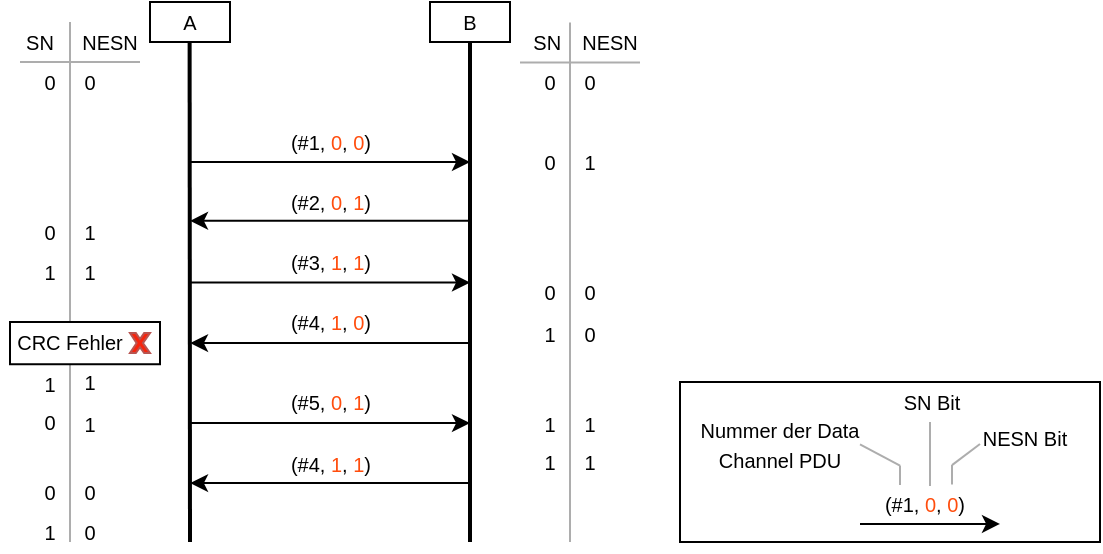 <mxfile version="14.6.13" type="device"><diagram id="nuXnUOCK2LHF_MTlGvH6" name="Page-1"><mxGraphModel dx="981" dy="569" grid="1" gridSize="10" guides="0" tooltips="1" connect="1" arrows="1" fold="1" page="1" pageScale="1" pageWidth="560" pageHeight="290" math="0" shadow="0"><root><mxCell id="0"/><mxCell id="1" parent="0"/><mxCell id="etwsx1ceexNikuXf6Dd8-89" value="" style="rounded=0;whiteSpace=wrap;html=1;fillColor=#FFFFFF;" vertex="1" parent="1"><mxGeometry x="340" y="200" width="210" height="80" as="geometry"/></mxCell><mxCell id="etwsx1ceexNikuXf6Dd8-40" value="" style="endArrow=none;html=1;strokeColor=#ADADAD;exitX=0;exitY=0.75;exitDx=0;exitDy=0;" edge="1" parent="1" source="etwsx1ceexNikuXf6Dd8-57"><mxGeometry width="50" height="50" relative="1" as="geometry"><mxPoint x="35" y="300" as="sourcePoint"/><mxPoint x="35" y="20" as="targetPoint"/></mxGeometry></mxCell><mxCell id="etwsx1ceexNikuXf6Dd8-58" value="1" style="text;html=1;strokeColor=none;fillColor=none;align=center;verticalAlign=middle;whiteSpace=wrap;rounded=0;fontSize=10;" vertex="1" parent="1"><mxGeometry x="15" y="265" width="20" height="20" as="geometry"/></mxCell><mxCell id="etwsx1ceexNikuXf6Dd8-44" value="" style="rounded=0;whiteSpace=wrap;html=1;fillColor=#FFFFFF;" vertex="1" parent="1"><mxGeometry x="5" y="170" width="75" height="21.12" as="geometry"/></mxCell><mxCell id="etwsx1ceexNikuXf6Dd8-9" value="SN" style="text;html=1;strokeColor=none;fillColor=none;align=center;verticalAlign=middle;whiteSpace=wrap;rounded=0;fontSize=10;" vertex="1" parent="1"><mxGeometry y="20.28" width="40" height="20" as="geometry"/></mxCell><mxCell id="etwsx1ceexNikuXf6Dd8-1" value="(#1,&lt;font color=&quot;#ff4d0d&quot;&gt; 0&lt;/font&gt;,&lt;font color=&quot;#ff4d0d&quot;&gt; 0&lt;/font&gt;)" style="text;html=1;strokeColor=none;fillColor=none;align=center;verticalAlign=middle;whiteSpace=wrap;rounded=0;fontSize=10;" vertex="1" parent="1"><mxGeometry x="142.5" y="70" width="45" height="20" as="geometry"/></mxCell><mxCell id="etwsx1ceexNikuXf6Dd8-2" value="" style="endArrow=none;html=1;strokeWidth=2;fontSize=10;" edge="1" parent="1"><mxGeometry width="50" height="50" relative="1" as="geometry"><mxPoint x="95" y="280" as="sourcePoint"/><mxPoint x="94.8" y="20.28" as="targetPoint"/></mxGeometry></mxCell><mxCell id="etwsx1ceexNikuXf6Dd8-3" value="" style="endArrow=none;html=1;strokeWidth=2;fontSize=10;" edge="1" parent="1"><mxGeometry width="50" height="50" relative="1" as="geometry"><mxPoint x="235" y="280" as="sourcePoint"/><mxPoint x="235" y="20.28" as="targetPoint"/></mxGeometry></mxCell><mxCell id="etwsx1ceexNikuXf6Dd8-4" value="" style="endArrow=classic;html=1;fontSize=10;" edge="1" parent="1"><mxGeometry width="50" height="50" relative="1" as="geometry"><mxPoint x="95" y="90" as="sourcePoint"/><mxPoint x="235" y="90" as="targetPoint"/></mxGeometry></mxCell><mxCell id="etwsx1ceexNikuXf6Dd8-5" value="A" style="rounded=0;whiteSpace=wrap;html=1;fontSize=10;" vertex="1" parent="1"><mxGeometry x="75" y="10" width="40" height="20" as="geometry"/></mxCell><mxCell id="etwsx1ceexNikuXf6Dd8-6" value="B" style="rounded=0;whiteSpace=wrap;html=1;fontSize=10;" vertex="1" parent="1"><mxGeometry x="215" y="10" width="40" height="20" as="geometry"/></mxCell><mxCell id="etwsx1ceexNikuXf6Dd8-7" value="NESN" style="text;html=1;strokeColor=none;fillColor=none;align=center;verticalAlign=middle;whiteSpace=wrap;rounded=0;fontSize=10;" vertex="1" parent="1"><mxGeometry x="35" y="20.28" width="40" height="20" as="geometry"/></mxCell><mxCell id="etwsx1ceexNikuXf6Dd8-8" value="NESN" style="text;html=1;strokeColor=none;fillColor=none;align=center;verticalAlign=middle;whiteSpace=wrap;rounded=0;fontSize=10;" vertex="1" parent="1"><mxGeometry x="285" y="20.28" width="40" height="20" as="geometry"/></mxCell><mxCell id="etwsx1ceexNikuXf6Dd8-10" value="SN&amp;nbsp;" style="text;html=1;strokeColor=none;fillColor=none;align=center;verticalAlign=middle;whiteSpace=wrap;rounded=0;fontSize=10;" vertex="1" parent="1"><mxGeometry x="255" y="20.28" width="40" height="20" as="geometry"/></mxCell><mxCell id="etwsx1ceexNikuXf6Dd8-11" value="" style="endArrow=classic;html=1;fontSize=10;" edge="1" parent="1"><mxGeometry width="50" height="50" relative="1" as="geometry"><mxPoint x="235" y="119.43" as="sourcePoint"/><mxPoint x="95" y="119.43" as="targetPoint"/></mxGeometry></mxCell><mxCell id="etwsx1ceexNikuXf6Dd8-12" value="0" style="text;html=1;strokeColor=none;fillColor=none;align=center;verticalAlign=middle;whiteSpace=wrap;rounded=0;fontSize=10;" vertex="1" parent="1"><mxGeometry x="15" y="40.28" width="20" height="20" as="geometry"/></mxCell><mxCell id="etwsx1ceexNikuXf6Dd8-19" value="" style="endArrow=classic;html=1;fontSize=10;" edge="1" parent="1"><mxGeometry width="50" height="50" relative="1" as="geometry"><mxPoint x="95" y="150.28" as="sourcePoint"/><mxPoint x="235" y="150.28" as="targetPoint"/></mxGeometry></mxCell><mxCell id="etwsx1ceexNikuXf6Dd8-23" value="" style="endArrow=classic;html=1;fontSize=10;" edge="1" parent="1"><mxGeometry width="50" height="50" relative="1" as="geometry"><mxPoint x="235" y="180.56" as="sourcePoint"/><mxPoint x="95" y="180.56" as="targetPoint"/></mxGeometry></mxCell><mxCell id="etwsx1ceexNikuXf6Dd8-25" value="" style="verticalLabelPosition=bottom;verticalAlign=top;html=1;shape=mxgraph.basic.x;labelBackgroundColor=#E8E8E8;fontSize=10;align=left;strokeColor=#b85450;fillColor=#F8240C;" vertex="1" parent="1"><mxGeometry x="65" y="175.56" width="10" height="10" as="geometry"/></mxCell><mxCell id="etwsx1ceexNikuXf6Dd8-29" value="" style="endArrow=classic;html=1;fontSize=10;" edge="1" parent="1"><mxGeometry width="50" height="50" relative="1" as="geometry"><mxPoint x="95" y="220.56" as="sourcePoint"/><mxPoint x="235" y="220.56" as="targetPoint"/></mxGeometry></mxCell><mxCell id="etwsx1ceexNikuXf6Dd8-33" value="" style="endArrow=classic;html=1;fontSize=10;" edge="1" parent="1"><mxGeometry width="50" height="50" relative="1" as="geometry"><mxPoint x="235" y="250.56" as="sourcePoint"/><mxPoint x="95" y="250.56" as="targetPoint"/></mxGeometry></mxCell><mxCell id="etwsx1ceexNikuXf6Dd8-41" value="" style="endArrow=none;html=1;strokeColor=#ADADAD;" edge="1" parent="1"><mxGeometry width="50" height="50" relative="1" as="geometry"><mxPoint x="70" y="40" as="sourcePoint"/><mxPoint x="10" y="40" as="targetPoint"/></mxGeometry></mxCell><mxCell id="etwsx1ceexNikuXf6Dd8-42" value="" style="endArrow=none;html=1;strokeColor=#ADADAD;" edge="1" parent="1"><mxGeometry width="50" height="50" relative="1" as="geometry"><mxPoint x="285" y="280" as="sourcePoint"/><mxPoint x="285" y="20.28" as="targetPoint"/></mxGeometry></mxCell><mxCell id="etwsx1ceexNikuXf6Dd8-43" value="" style="endArrow=none;html=1;strokeColor=#ADADAD;" edge="1" parent="1"><mxGeometry width="50" height="50" relative="1" as="geometry"><mxPoint x="320" y="40.28" as="sourcePoint"/><mxPoint x="260" y="40.28" as="targetPoint"/></mxGeometry></mxCell><mxCell id="etwsx1ceexNikuXf6Dd8-26" value="CRC Fehler" style="text;html=1;strokeColor=none;fillColor=none;align=center;verticalAlign=middle;whiteSpace=wrap;rounded=0;labelBackgroundColor=none;fontSize=10;fontColor=#000000;" vertex="1" parent="1"><mxGeometry y="170.28" width="70" height="20" as="geometry"/></mxCell><mxCell id="etwsx1ceexNikuXf6Dd8-46" value="0" style="text;html=1;strokeColor=none;fillColor=none;align=center;verticalAlign=middle;whiteSpace=wrap;rounded=0;fontSize=10;" vertex="1" parent="1"><mxGeometry x="35" y="40.28" width="20" height="20" as="geometry"/></mxCell><mxCell id="etwsx1ceexNikuXf6Dd8-47" value="0" style="text;html=1;strokeColor=none;fillColor=none;align=center;verticalAlign=middle;whiteSpace=wrap;rounded=0;fontSize=10;" vertex="1" parent="1"><mxGeometry x="15" y="115" width="20" height="20" as="geometry"/></mxCell><mxCell id="etwsx1ceexNikuXf6Dd8-48" value="1" style="text;html=1;strokeColor=none;fillColor=none;align=center;verticalAlign=middle;whiteSpace=wrap;rounded=0;fontSize=10;" vertex="1" parent="1"><mxGeometry x="35" y="115" width="20" height="20" as="geometry"/></mxCell><mxCell id="etwsx1ceexNikuXf6Dd8-49" value="1&lt;span style=&quot;color: rgba(0 , 0 , 0 , 0) ; font-family: monospace ; font-size: 0px&quot;&gt;%3CmxGraphModel%3E%3Croot%3E%3CmxCell%20id%3D%220%22%2F%3E%3CmxCell%20id%3D%221%22%20parent%3D%220%22%2F%3E%3CmxCell%20id%3D%222%22%20value%3D%220%22%20style%3D%22text%3Bhtml%3D1%3BstrokeColor%3Dnone%3BfillColor%3Dnone%3Balign%3Dcenter%3BverticalAlign%3Dmiddle%3BwhiteSpace%3Dwrap%3Brounded%3D0%3BfontSize%3D10%3B%22%20vertex%3D%221%22%20parent%3D%221%22%3E%3CmxGeometry%20x%3D%2210%22%20y%3D%2260.28%22%20width%3D%2220%22%20height%3D%2220%22%20as%3D%22geometry%22%2F%3E%3C%2FmxCell%3E%3C%2Froot%3E%3C%2FmxGraphModel%3E&lt;/span&gt;" style="text;html=1;strokeColor=none;fillColor=none;align=center;verticalAlign=middle;whiteSpace=wrap;rounded=0;fontSize=10;" vertex="1" parent="1"><mxGeometry x="15" y="135" width="20" height="20" as="geometry"/></mxCell><mxCell id="etwsx1ceexNikuXf6Dd8-50" value="1" style="text;html=1;strokeColor=none;fillColor=none;align=center;verticalAlign=middle;whiteSpace=wrap;rounded=0;fontSize=10;" vertex="1" parent="1"><mxGeometry x="35" y="135" width="20" height="20" as="geometry"/></mxCell><mxCell id="etwsx1ceexNikuXf6Dd8-51" value="1" style="text;html=1;strokeColor=none;fillColor=none;align=center;verticalAlign=middle;whiteSpace=wrap;rounded=0;fontSize=10;" vertex="1" parent="1"><mxGeometry x="15" y="191.12" width="20" height="20" as="geometry"/></mxCell><mxCell id="etwsx1ceexNikuXf6Dd8-52" value="1" style="text;html=1;strokeColor=none;fillColor=none;align=center;verticalAlign=middle;whiteSpace=wrap;rounded=0;fontSize=10;" vertex="1" parent="1"><mxGeometry x="35" y="190.28" width="20" height="20" as="geometry"/></mxCell><mxCell id="etwsx1ceexNikuXf6Dd8-53" value="0" style="text;html=1;strokeColor=none;fillColor=none;align=center;verticalAlign=middle;whiteSpace=wrap;rounded=0;fontSize=10;" vertex="1" parent="1"><mxGeometry x="15" y="210.28" width="20" height="20" as="geometry"/></mxCell><mxCell id="etwsx1ceexNikuXf6Dd8-54" value="1" style="text;html=1;strokeColor=none;fillColor=none;align=center;verticalAlign=middle;whiteSpace=wrap;rounded=0;fontSize=10;" vertex="1" parent="1"><mxGeometry x="35" y="211.12" width="20" height="20" as="geometry"/></mxCell><mxCell id="etwsx1ceexNikuXf6Dd8-55" value="0" style="text;html=1;strokeColor=none;fillColor=none;align=center;verticalAlign=middle;whiteSpace=wrap;rounded=0;fontSize=10;" vertex="1" parent="1"><mxGeometry x="15" y="245" width="20" height="20" as="geometry"/></mxCell><mxCell id="etwsx1ceexNikuXf6Dd8-56" value="0" style="text;html=1;strokeColor=none;fillColor=none;align=center;verticalAlign=middle;whiteSpace=wrap;rounded=0;fontSize=10;" vertex="1" parent="1"><mxGeometry x="35" y="245" width="20" height="20" as="geometry"/></mxCell><mxCell id="etwsx1ceexNikuXf6Dd8-57" value="0" style="text;html=1;strokeColor=none;fillColor=none;align=center;verticalAlign=middle;whiteSpace=wrap;rounded=0;fontSize=10;" vertex="1" parent="1"><mxGeometry x="35" y="265" width="20" height="20" as="geometry"/></mxCell><mxCell id="etwsx1ceexNikuXf6Dd8-59" value="0" style="text;html=1;strokeColor=none;fillColor=none;align=center;verticalAlign=middle;whiteSpace=wrap;rounded=0;fontSize=10;" vertex="1" parent="1"><mxGeometry x="265" y="40.28" width="20" height="20" as="geometry"/></mxCell><mxCell id="etwsx1ceexNikuXf6Dd8-60" value="0" style="text;html=1;strokeColor=none;fillColor=none;align=center;verticalAlign=middle;whiteSpace=wrap;rounded=0;fontSize=10;" vertex="1" parent="1"><mxGeometry x="285" y="40.28" width="20" height="20" as="geometry"/></mxCell><mxCell id="etwsx1ceexNikuXf6Dd8-61" value="0" style="text;html=1;strokeColor=none;fillColor=none;align=center;verticalAlign=middle;whiteSpace=wrap;rounded=0;fontSize=10;" vertex="1" parent="1"><mxGeometry x="265" y="80.28" width="20" height="20" as="geometry"/></mxCell><mxCell id="etwsx1ceexNikuXf6Dd8-62" value="1" style="text;html=1;strokeColor=none;fillColor=none;align=center;verticalAlign=middle;whiteSpace=wrap;rounded=0;fontSize=10;" vertex="1" parent="1"><mxGeometry x="285" y="80" width="20" height="20" as="geometry"/></mxCell><mxCell id="etwsx1ceexNikuXf6Dd8-63" value="0" style="text;html=1;strokeColor=none;fillColor=none;align=center;verticalAlign=middle;whiteSpace=wrap;rounded=0;fontSize=10;" vertex="1" parent="1"><mxGeometry x="265" y="145.28" width="20" height="20" as="geometry"/></mxCell><mxCell id="etwsx1ceexNikuXf6Dd8-64" value="0" style="text;html=1;strokeColor=none;fillColor=none;align=center;verticalAlign=middle;whiteSpace=wrap;rounded=0;fontSize=10;" vertex="1" parent="1"><mxGeometry x="285" y="145.28" width="20" height="20" as="geometry"/></mxCell><mxCell id="etwsx1ceexNikuXf6Dd8-65" value="0" style="text;html=1;strokeColor=none;fillColor=none;align=center;verticalAlign=middle;whiteSpace=wrap;rounded=0;fontSize=10;" vertex="1" parent="1"><mxGeometry x="285" y="165.56" width="20" height="20" as="geometry"/></mxCell><mxCell id="etwsx1ceexNikuXf6Dd8-66" value="1" style="text;html=1;strokeColor=none;fillColor=none;align=center;verticalAlign=middle;whiteSpace=wrap;rounded=0;fontSize=10;" vertex="1" parent="1"><mxGeometry x="265" y="165.56" width="20" height="20" as="geometry"/></mxCell><mxCell id="etwsx1ceexNikuXf6Dd8-67" value="1" style="text;html=1;strokeColor=none;fillColor=none;align=center;verticalAlign=middle;whiteSpace=wrap;rounded=0;fontSize=10;" vertex="1" parent="1"><mxGeometry x="265" y="211.12" width="20" height="20" as="geometry"/></mxCell><mxCell id="etwsx1ceexNikuXf6Dd8-68" value="1" style="text;html=1;strokeColor=none;fillColor=none;align=center;verticalAlign=middle;whiteSpace=wrap;rounded=0;fontSize=10;" vertex="1" parent="1"><mxGeometry x="285" y="211.12" width="20" height="20" as="geometry"/></mxCell><mxCell id="etwsx1ceexNikuXf6Dd8-69" value="1" style="text;html=1;strokeColor=none;fillColor=none;align=center;verticalAlign=middle;whiteSpace=wrap;rounded=0;fontSize=10;" vertex="1" parent="1"><mxGeometry x="265" y="230.28" width="20" height="20" as="geometry"/></mxCell><mxCell id="etwsx1ceexNikuXf6Dd8-71" value="1" style="text;html=1;strokeColor=none;fillColor=none;align=center;verticalAlign=middle;whiteSpace=wrap;rounded=0;fontSize=10;" vertex="1" parent="1"><mxGeometry x="285" y="230.28" width="20" height="20" as="geometry"/></mxCell><mxCell id="etwsx1ceexNikuXf6Dd8-73" value="(#2,&lt;font color=&quot;#ff4d0d&quot;&gt; 0&lt;/font&gt;,&lt;font color=&quot;#ff4d0d&quot;&gt;&amp;nbsp;1&lt;/font&gt;)" style="text;html=1;strokeColor=none;fillColor=none;align=center;verticalAlign=middle;whiteSpace=wrap;rounded=0;fontSize=10;" vertex="1" parent="1"><mxGeometry x="142.5" y="100.28" width="45" height="20" as="geometry"/></mxCell><mxCell id="etwsx1ceexNikuXf6Dd8-74" value="(#3,&lt;font color=&quot;#ff4d0d&quot;&gt;&amp;nbsp;1&lt;/font&gt;,&lt;font color=&quot;#ff4d0d&quot;&gt;&amp;nbsp;1&lt;/font&gt;)" style="text;html=1;strokeColor=none;fillColor=none;align=center;verticalAlign=middle;whiteSpace=wrap;rounded=0;fontSize=10;" vertex="1" parent="1"><mxGeometry x="142.5" y="130" width="45" height="20" as="geometry"/></mxCell><mxCell id="etwsx1ceexNikuXf6Dd8-75" value="(#4,&lt;font color=&quot;#ff4d0d&quot;&gt;&amp;nbsp;1&lt;/font&gt;,&lt;font color=&quot;#ff4d0d&quot;&gt;&amp;nbsp;0&lt;/font&gt;)" style="text;html=1;strokeColor=none;fillColor=none;align=center;verticalAlign=middle;whiteSpace=wrap;rounded=0;fontSize=10;" vertex="1" parent="1"><mxGeometry x="142.5" y="160" width="45" height="20" as="geometry"/></mxCell><mxCell id="etwsx1ceexNikuXf6Dd8-76" value="(#5,&lt;font color=&quot;#ff4d0d&quot;&gt;&amp;nbsp;0&lt;/font&gt;,&lt;font color=&quot;#ff4d0d&quot;&gt;&amp;nbsp;1&lt;/font&gt;)" style="text;html=1;strokeColor=none;fillColor=none;align=center;verticalAlign=middle;whiteSpace=wrap;rounded=0;fontSize=10;" vertex="1" parent="1"><mxGeometry x="142.5" y="200" width="45" height="20" as="geometry"/></mxCell><mxCell id="etwsx1ceexNikuXf6Dd8-77" value="(#4,&lt;font color=&quot;#ff4d0d&quot;&gt;&amp;nbsp;1&lt;/font&gt;,&lt;font color=&quot;#ff4d0d&quot;&gt;&amp;nbsp;1&lt;/font&gt;)" style="text;html=1;strokeColor=none;fillColor=none;align=center;verticalAlign=middle;whiteSpace=wrap;rounded=0;fontSize=10;" vertex="1" parent="1"><mxGeometry x="142.5" y="231.12" width="45" height="20" as="geometry"/></mxCell><mxCell id="etwsx1ceexNikuXf6Dd8-78" value="(#1,&lt;font color=&quot;#ff4d0d&quot;&gt; 0&lt;/font&gt;,&lt;font color=&quot;#ff4d0d&quot;&gt; 0&lt;/font&gt;)" style="text;html=1;strokeColor=none;fillColor=none;align=center;verticalAlign=middle;whiteSpace=wrap;rounded=0;fontSize=10;" vertex="1" parent="1"><mxGeometry x="440" y="250.95" width="45" height="20" as="geometry"/></mxCell><mxCell id="etwsx1ceexNikuXf6Dd8-79" value="" style="endArrow=classic;html=1;fontSize=10;" edge="1" parent="1"><mxGeometry width="50" height="50" relative="1" as="geometry"><mxPoint x="430" y="270.95" as="sourcePoint"/><mxPoint x="500" y="270.95" as="targetPoint"/></mxGeometry></mxCell><mxCell id="etwsx1ceexNikuXf6Dd8-80" value="" style="endArrow=none;html=1;strokeColor=#ADADAD;" edge="1" parent="1"><mxGeometry width="50" height="50" relative="1" as="geometry"><mxPoint x="450" y="241.79" as="sourcePoint"/><mxPoint x="430" y="231.23" as="targetPoint"/></mxGeometry></mxCell><mxCell id="etwsx1ceexNikuXf6Dd8-81" value="" style="endArrow=none;html=1;strokeColor=#ADADAD;" edge="1" parent="1"><mxGeometry width="50" height="50" relative="1" as="geometry"><mxPoint x="450" y="241.79" as="sourcePoint"/><mxPoint x="450" y="251.51" as="targetPoint"/></mxGeometry></mxCell><mxCell id="etwsx1ceexNikuXf6Dd8-82" value="&lt;font style=&quot;font-size: 10px&quot;&gt;Nummer der Data Channel PDU&lt;/font&gt;" style="text;html=1;strokeColor=none;fillColor=none;align=center;verticalAlign=middle;whiteSpace=wrap;rounded=0;" vertex="1" parent="1"><mxGeometry x="340" y="221" width="100" height="20" as="geometry"/></mxCell><mxCell id="etwsx1ceexNikuXf6Dd8-83" value="" style="endArrow=none;html=1;strokeColor=#ADADAD;" edge="1" parent="1"><mxGeometry width="50" height="50" relative="1" as="geometry"><mxPoint x="465" y="220" as="sourcePoint"/><mxPoint x="465" y="252" as="targetPoint"/></mxGeometry></mxCell><mxCell id="etwsx1ceexNikuXf6Dd8-85" value="" style="endArrow=none;html=1;strokeColor=#ADADAD;" edge="1" parent="1"><mxGeometry width="50" height="50" relative="1" as="geometry"><mxPoint x="476" y="241.56" as="sourcePoint"/><mxPoint x="490" y="231" as="targetPoint"/></mxGeometry></mxCell><mxCell id="etwsx1ceexNikuXf6Dd8-86" value="" style="endArrow=none;html=1;strokeColor=#ADADAD;" edge="1" parent="1"><mxGeometry width="50" height="50" relative="1" as="geometry"><mxPoint x="476" y="241.56" as="sourcePoint"/><mxPoint x="476" y="251.28" as="targetPoint"/></mxGeometry></mxCell><mxCell id="etwsx1ceexNikuXf6Dd8-87" value="&lt;font style=&quot;font-size: 10px&quot;&gt;NESN Bit&lt;/font&gt;" style="text;html=1;strokeColor=none;fillColor=none;align=center;verticalAlign=middle;whiteSpace=wrap;rounded=0;" vertex="1" parent="1"><mxGeometry x="480" y="218" width="65" height="20" as="geometry"/></mxCell><mxCell id="etwsx1ceexNikuXf6Dd8-88" value="&lt;font style=&quot;font-size: 10px&quot;&gt;SN Bit&lt;/font&gt;" style="text;html=1;strokeColor=none;fillColor=none;align=center;verticalAlign=middle;whiteSpace=wrap;rounded=0;" vertex="1" parent="1"><mxGeometry x="416" y="200" width="100" height="20" as="geometry"/></mxCell></root></mxGraphModel></diagram></mxfile>